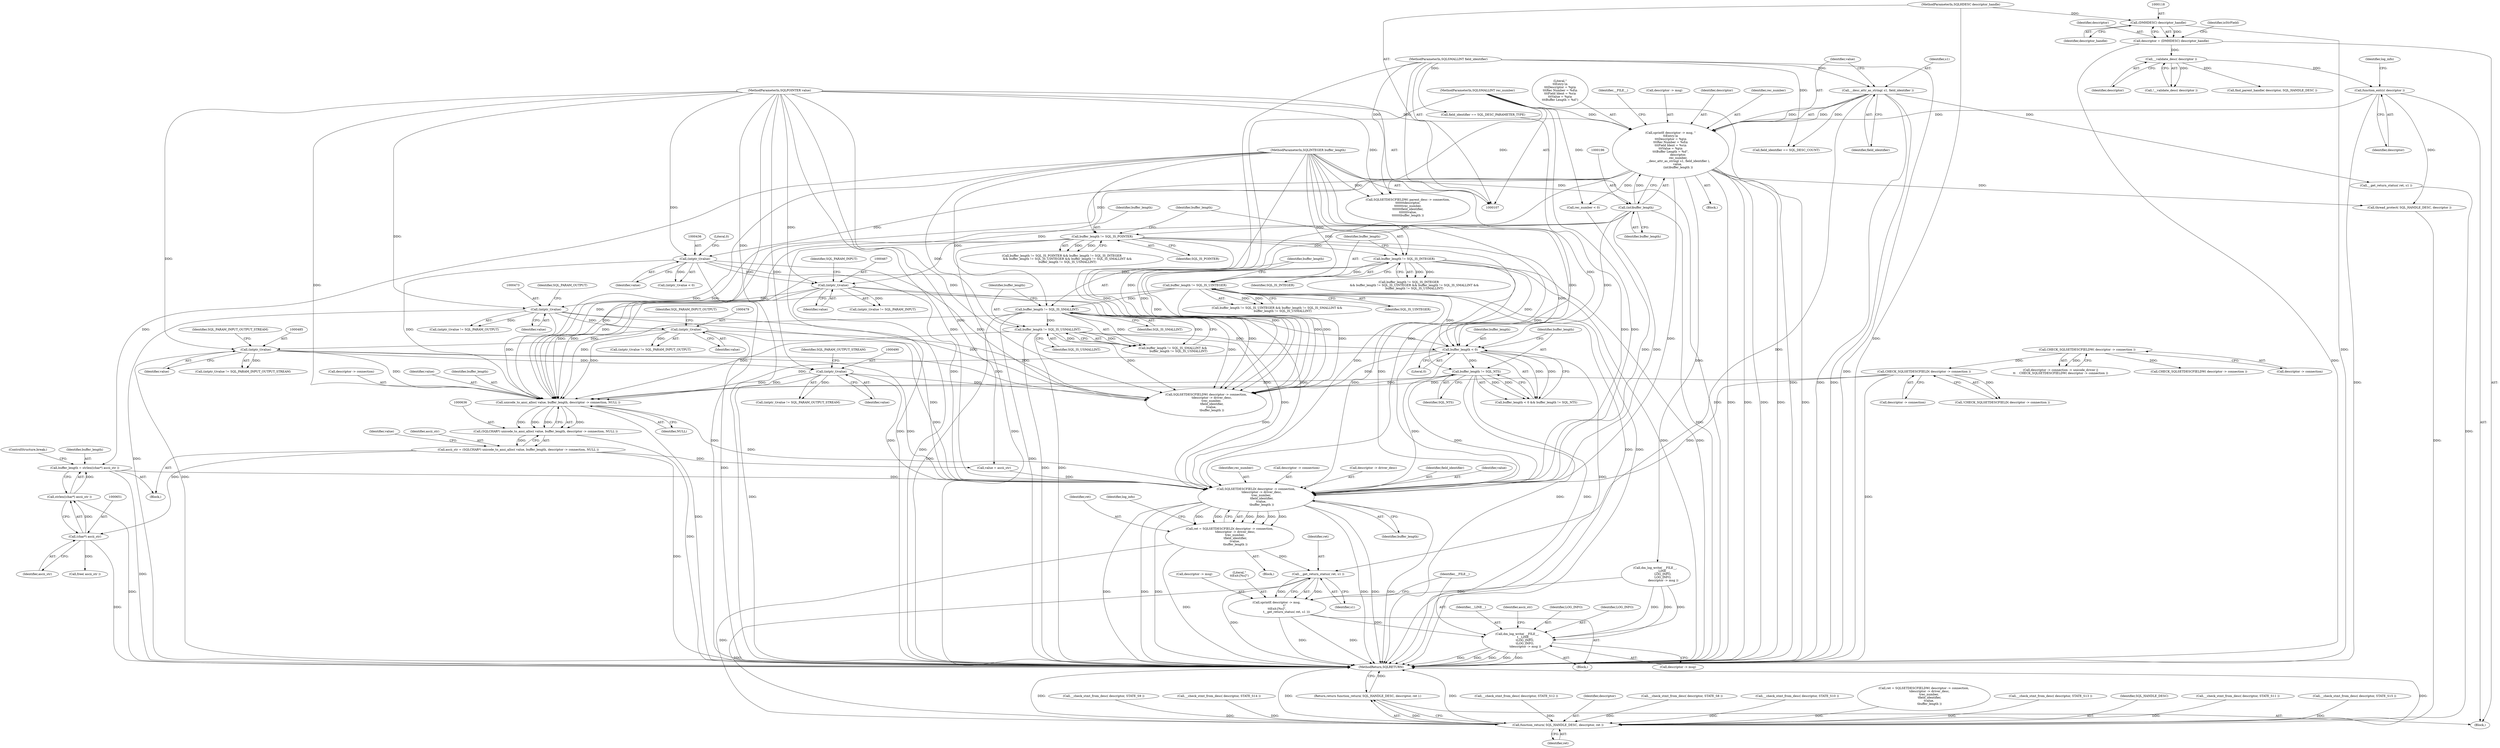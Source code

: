 digraph "0_unixODBC_45ef78e037f578b15fc58938a3a3251655e71d6f#diff-d52750c7ba4e594410438569d8e2963aL24_0@API" {
"1000647" [label="(Call,buffer_length = strlen((char*) ascii_str ))"];
"1000649" [label="(Call,strlen((char*) ascii_str ))"];
"1000650" [label="(Call,(char*) ascii_str)"];
"1000633" [label="(Call,ascii_str = (SQLCHAR*) unicode_to_ansi_alloc( value, buffer_length, descriptor -> connection, NULL ))"];
"1000635" [label="(Call,(SQLCHAR*) unicode_to_ansi_alloc( value, buffer_length, descriptor -> connection, NULL ))"];
"1000637" [label="(Call,unicode_to_ansi_alloc( value, buffer_length, descriptor -> connection, NULL ))"];
"1000484" [label="(Call,(intptr_t)value)"];
"1000478" [label="(Call,(intptr_t)value)"];
"1000472" [label="(Call,(intptr_t)value)"];
"1000466" [label="(Call,(intptr_t)value)"];
"1000184" [label="(Call,sprintf( descriptor -> msg, \"\n\t\tEntry:\\n\n\t\t\tDescriptor = %p\\n\n\t\t\tRec Number = %d\\n\n\t\t\tField Ident = %s\\n\n\t\t\tValue = %p\\n\n\t\t\tBuffer Length = %d\",\n                descriptor,\n                rec_number,\n                __desc_attr_as_string( s1, field_identifier ),\n                value, \n                (int)buffer_length ))"];
"1000177" [label="(Call,function_entry( descriptor ))"];
"1000128" [label="(Call,__validate_desc( descriptor ))"];
"1000115" [label="(Call,descriptor = (DMHDESC) descriptor_handle)"];
"1000117" [label="(Call,(DMHDESC) descriptor_handle)"];
"1000108" [label="(MethodParameterIn,SQLHDESC descriptor_handle)"];
"1000109" [label="(MethodParameterIn,SQLSMALLINT rec_number)"];
"1000191" [label="(Call,__desc_attr_as_string( s1, field_identifier ))"];
"1000110" [label="(MethodParameterIn,SQLSMALLINT field_identifier)"];
"1000111" [label="(MethodParameterIn,SQLPOINTER value)"];
"1000195" [label="(Call,(int)buffer_length)"];
"1000112" [label="(MethodParameterIn,SQLINTEGER buffer_length)"];
"1000435" [label="(Call,(intptr_t)value)"];
"1000489" [label="(Call,(intptr_t)value)"];
"1000396" [label="(Call,buffer_length != SQL_IS_USMALLINT)"];
"1000393" [label="(Call,buffer_length != SQL_IS_SMALLINT)"];
"1000389" [label="(Call,buffer_length != SQL_IS_UINTEGER)"];
"1000385" [label="(Call,buffer_length != SQL_IS_INTEGER)"];
"1000381" [label="(Call,buffer_length != SQL_IS_POINTER)"];
"1000403" [label="(Call,buffer_length < 0)"];
"1000406" [label="(Call,buffer_length != SQL_NTS)"];
"1000599" [label="(Call,CHECK_SQLSETDESCFIELD( descriptor -> connection ))"];
"1000520" [label="(Call,CHECK_SQLSETDESCFIELDW( descriptor -> connection ))"];
"1000658" [label="(Call,SQLSETDESCFIELD( descriptor -> connection,\n            \tdescriptor -> driver_desc,\n            \trec_number, \n            \tfield_identifier,\n            \tvalue, \n            \tbuffer_length ))"];
"1000656" [label="(Call,ret = SQLSETDESCFIELD( descriptor -> connection,\n            \tdescriptor -> driver_desc,\n            \trec_number, \n            \tfield_identifier,\n            \tvalue, \n            \tbuffer_length ))"];
"1000679" [label="(Call,__get_return_status( ret, s1 ))"];
"1000674" [label="(Call,sprintf( descriptor -> msg, \n                \t\"\n\t\tExit:[%s]\",\n                    \t__get_return_status( ret, s1 )))"];
"1000682" [label="(Call,dm_log_write( __FILE__, \n                \t__LINE__, \n                \tLOG_INFO, \n                \tLOG_INFO, \n                \tdescriptor -> msg ))"];
"1000696" [label="(Call,function_return( SQL_HANDLE_DESC, descriptor, ret ))"];
"1000695" [label="(Return,return function_return( SQL_HANDLE_DESC, descriptor, ret );)"];
"1000483" [label="(Call,(intptr_t)value != SQL_PARAM_INPUT_OUTPUT_STREAM)"];
"1000393" [label="(Call,buffer_length != SQL_IS_SMALLINT)"];
"1000693" [label="(Call,free( ascii_str ))"];
"1000685" [label="(Identifier,LOG_INFO)"];
"1000397" [label="(Identifier,buffer_length)"];
"1000484" [label="(Call,(intptr_t)value)"];
"1000181" [label="(Identifier,log_info)"];
"1000478" [label="(Call,(intptr_t)value)"];
"1000468" [label="(Identifier,value)"];
"1000521" [label="(Call,descriptor -> connection)"];
"1000403" [label="(Call,buffer_length < 0)"];
"1000686" [label="(Identifier,LOG_INFO)"];
"1000192" [label="(Identifier,s1)"];
"1000408" [label="(Identifier,SQL_NTS)"];
"1000189" [label="(Identifier,descriptor)"];
"1000492" [label="(Identifier,SQL_PARAM_OUTPUT_STREAM)"];
"1000249" [label="(Call,__check_stmt_from_desc( descriptor, STATE_S9 ))"];
"1000437" [label="(Identifier,value)"];
"1000481" [label="(Identifier,SQL_PARAM_INPUT_OUTPUT)"];
"1000695" [label="(Return,return function_return( SQL_HANDLE_DESC, descriptor, ret );)"];
"1000474" [label="(Identifier,value)"];
"1000269" [label="(Call,__check_stmt_from_desc( descriptor, STATE_S14 ))"];
"1000580" [label="(Call,__get_return_status( ret, s1 ))"];
"1000696" [label="(Call,function_return( SQL_HANDLE_DESC, descriptor, ret ))"];
"1000477" [label="(Call,(intptr_t)value != SQL_PARAM_INPUT_OUTPUT)"];
"1000124" [label="(Identifier,isStrField)"];
"1000658" [label="(Call,SQLSETDESCFIELD( descriptor -> connection,\n            \tdescriptor -> driver_desc,\n            \trec_number, \n            \tfield_identifier,\n            \tvalue, \n            \tbuffer_length ))"];
"1000380" [label="(Call,buffer_length != SQL_IS_POINTER && buffer_length != SQL_IS_INTEGER\n            && buffer_length != SQL_IS_UINTEGER && buffer_length != SQL_IS_SMALLINT &&\n            buffer_length != SQL_IS_USMALLINT)"];
"1000195" [label="(Call,(int)buffer_length)"];
"1000206" [label="(Call,thread_protect( SQL_HANDLE_DESC, descriptor ))"];
"1000652" [label="(Identifier,ascii_str)"];
"1000141" [label="(Call,find_parent_handle( descriptor, SQL_HANDLE_DESC ))"];
"1000198" [label="(Call,dm_log_write( __FILE__, \n                __LINE__, \n                LOG_INFO, \n                LOG_INFO, \n                descriptor -> msg ))"];
"1000261" [label="(Call,__check_stmt_from_desc( descriptor, STATE_S12 ))"];
"1000598" [label="(Call,!CHECK_SQLSETDESCFIELD( descriptor -> connection ))"];
"1000699" [label="(Identifier,ret)"];
"1000682" [label="(Call,dm_log_write( __FILE__, \n                \t__LINE__, \n                \tLOG_INFO, \n                \tLOG_INFO, \n                \tdescriptor -> msg ))"];
"1000129" [label="(Identifier,descriptor)"];
"1000678" [label="(Literal,\"\n\t\tExit:[%s]\")"];
"1000665" [label="(Identifier,rec_number)"];
"1000116" [label="(Identifier,descriptor)"];
"1000599" [label="(Call,CHECK_SQLSETDESCFIELD( descriptor -> connection ))"];
"1000384" [label="(Call,buffer_length != SQL_IS_INTEGER\n            && buffer_length != SQL_IS_UINTEGER && buffer_length != SQL_IS_SMALLINT &&\n            buffer_length != SQL_IS_USMALLINT)"];
"1000392" [label="(Call,buffer_length != SQL_IS_SMALLINT &&\n            buffer_length != SQL_IS_USMALLINT)"];
"1000435" [label="(Call,(intptr_t)value)"];
"1000472" [label="(Call,(intptr_t)value)"];
"1000684" [label="(Identifier,__LINE__)"];
"1000405" [label="(Literal,0)"];
"1000491" [label="(Identifier,value)"];
"1000640" [label="(Call,descriptor -> connection)"];
"1000659" [label="(Call,descriptor -> connection)"];
"1000489" [label="(Call,(intptr_t)value)"];
"1000635" [label="(Call,(SQLCHAR*) unicode_to_ansi_alloc( value, buffer_length, descriptor -> connection, NULL ))"];
"1000480" [label="(Identifier,value)"];
"1000662" [label="(Call,descriptor -> driver_desc)"];
"1000634" [label="(Identifier,ascii_str)"];
"1000431" [label="(Call,field_identifier == SQL_DESC_COUNT)"];
"1000406" [label="(Call,buffer_length != SQL_NTS)"];
"1000633" [label="(Call,ascii_str = (SQLCHAR*) unicode_to_ansi_alloc( value, buffer_length, descriptor -> connection, NULL ))"];
"1000465" [label="(Call,(intptr_t)value != SQL_PARAM_INPUT)"];
"1000386" [label="(Identifier,buffer_length)"];
"1000698" [label="(Identifier,descriptor)"];
"1000185" [label="(Call,descriptor -> msg)"];
"1000687" [label="(Call,descriptor -> msg)"];
"1000559" [label="(Call,SQLSETDESCFIELDW( descriptor -> connection,\n            \tdescriptor -> driver_desc,\n            \trec_number, \n            \tfield_identifier,\n            \tvalue, \n            \tbuffer_length ))"];
"1000657" [label="(Identifier,ret)"];
"1000245" [label="(Call,__check_stmt_from_desc( descriptor, STATE_S8 ))"];
"1000666" [label="(Identifier,field_identifier)"];
"1000166" [label="(Call,SQLSETDESCFIELDW( parent_desc -> connection,\n\t\t\t\t\t\t\tdescriptor,\n\t\t\t\t\t\t\trec_number,\n\t\t\t\t\t\t\tfield_identifier,\n\t\t\t\t\t\t\tvalue,\n\t\t\t\t\t\t\tbuffer_length ))"];
"1000253" [label="(Call,__check_stmt_from_desc( descriptor, STATE_S10 ))"];
"1000191" [label="(Call,__desc_attr_as_string( s1, field_identifier ))"];
"1000488" [label="(Call,(intptr_t)value != SQL_PARAM_OUTPUT_STREAM)"];
"1000111" [label="(MethodParameterIn,SQLPOINTER value)"];
"1000683" [label="(Identifier,__FILE__)"];
"1000108" [label="(MethodParameterIn,SQLHDESC descriptor_handle)"];
"1000680" [label="(Identifier,ret)"];
"1000388" [label="(Call,buffer_length != SQL_IS_UINTEGER && buffer_length != SQL_IS_SMALLINT &&\n            buffer_length != SQL_IS_USMALLINT)"];
"1000194" [label="(Identifier,value)"];
"1000383" [label="(Identifier,SQL_IS_POINTER)"];
"1000656" [label="(Call,ret = SQLSETDESCFIELD( descriptor -> connection,\n            \tdescriptor -> driver_desc,\n            \trec_number, \n            \tfield_identifier,\n            \tvalue, \n            \tbuffer_length ))"];
"1000469" [label="(Identifier,SQL_PARAM_INPUT)"];
"1000681" [label="(Identifier,s1)"];
"1000557" [label="(Call,ret = SQLSETDESCFIELDW( descriptor -> connection,\n            \tdescriptor -> driver_desc,\n            \trec_number, \n            \tfield_identifier,\n            \tvalue, \n            \tbuffer_length ))"];
"1000387" [label="(Identifier,SQL_IS_INTEGER)"];
"1000177" [label="(Call,function_entry( descriptor ))"];
"1000110" [label="(MethodParameterIn,SQLSMALLINT field_identifier)"];
"1000117" [label="(Call,(DMHDESC) descriptor_handle)"];
"1000466" [label="(Call,(intptr_t)value)"];
"1000109" [label="(MethodParameterIn,SQLSMALLINT rec_number)"];
"1000638" [label="(Identifier,value)"];
"1000667" [label="(Identifier,value)"];
"1000190" [label="(Identifier,rec_number)"];
"1000113" [label="(Block,)"];
"1000649" [label="(Call,strlen((char*) ascii_str ))"];
"1000390" [label="(Identifier,buffer_length)"];
"1000265" [label="(Call,__check_stmt_from_desc( descriptor, STATE_S13 ))"];
"1000475" [label="(Identifier,SQL_PARAM_OUTPUT)"];
"1000112" [label="(MethodParameterIn,SQLINTEGER buffer_length)"];
"1000700" [label="(MethodReturn,SQLRETURN)"];
"1000647" [label="(Call,buffer_length = strlen((char*) ascii_str ))"];
"1000382" [label="(Identifier,buffer_length)"];
"1000389" [label="(Call,buffer_length != SQL_IS_UINTEGER)"];
"1000671" [label="(Identifier,log_info)"];
"1000631" [label="(Block,)"];
"1000648" [label="(Identifier,buffer_length)"];
"1000127" [label="(Call,!__validate_desc( descriptor ))"];
"1000183" [label="(Block,)"];
"1000188" [label="(Literal,\"\n\t\tEntry:\\n\n\t\t\tDescriptor = %p\\n\n\t\t\tRec Number = %d\\n\n\t\t\tField Ident = %s\\n\n\t\t\tValue = %p\\n\n\t\t\tBuffer Length = %d\")"];
"1000637" [label="(Call,unicode_to_ansi_alloc( value, buffer_length, descriptor -> connection, NULL ))"];
"1000668" [label="(Identifier,buffer_length)"];
"1000514" [label="(Call,descriptor -> connection -> unicode_driver ||\n\t\t    CHECK_SQLSETDESCFIELDW( descriptor -> connection ))"];
"1000639" [label="(Identifier,buffer_length)"];
"1000520" [label="(Call,CHECK_SQLSETDESCFIELDW( descriptor -> connection ))"];
"1000461" [label="(Call,field_identifier == SQL_DESC_PARAMETER_TYPE)"];
"1000199" [label="(Identifier,__FILE__)"];
"1000407" [label="(Identifier,buffer_length)"];
"1000395" [label="(Identifier,SQL_IS_SMALLINT)"];
"1000675" [label="(Call,descriptor -> msg)"];
"1000178" [label="(Identifier,descriptor)"];
"1000592" [label="(Block,)"];
"1000697" [label="(Identifier,SQL_HANDLE_DESC)"];
"1000381" [label="(Call,buffer_length != SQL_IS_POINTER)"];
"1000184" [label="(Call,sprintf( descriptor -> msg, \"\n\t\tEntry:\\n\n\t\t\tDescriptor = %p\\n\n\t\t\tRec Number = %d\\n\n\t\t\tField Ident = %s\\n\n\t\t\tValue = %p\\n\n\t\t\tBuffer Length = %d\",\n                descriptor,\n                rec_number,\n                __desc_attr_as_string( s1, field_identifier ),\n                value, \n                (int)buffer_length ))"];
"1000487" [label="(Identifier,SQL_PARAM_INPUT_OUTPUT_STREAM)"];
"1000527" [label="(Call,CHECK_SQLSETDESCFIELDW( descriptor -> connection ))"];
"1000128" [label="(Call,__validate_desc( descriptor ))"];
"1000679" [label="(Call,__get_return_status( ret, s1 ))"];
"1000673" [label="(Block,)"];
"1000644" [label="(Call,value = ascii_str)"];
"1000404" [label="(Identifier,buffer_length)"];
"1000674" [label="(Call,sprintf( descriptor -> msg, \n                \t\"\n\t\tExit:[%s]\",\n                    \t__get_return_status( ret, s1 )))"];
"1000394" [label="(Identifier,buffer_length)"];
"1000691" [label="(Identifier,ascii_str)"];
"1000302" [label="(Call,rec_number < 0)"];
"1000119" [label="(Identifier,descriptor_handle)"];
"1000650" [label="(Call,(char*) ascii_str)"];
"1000486" [label="(Identifier,value)"];
"1000471" [label="(Call,(intptr_t)value != SQL_PARAM_OUTPUT)"];
"1000434" [label="(Call,(intptr_t)value < 0)"];
"1000257" [label="(Call,__check_stmt_from_desc( descriptor, STATE_S11 ))"];
"1000197" [label="(Identifier,buffer_length)"];
"1000402" [label="(Call,buffer_length < 0 && buffer_length != SQL_NTS)"];
"1000272" [label="(Call,__check_stmt_from_desc( descriptor, STATE_S15 ))"];
"1000643" [label="(Identifier,NULL)"];
"1000398" [label="(Identifier,SQL_IS_USMALLINT)"];
"1000438" [label="(Literal,0)"];
"1000600" [label="(Call,descriptor -> connection)"];
"1000645" [label="(Identifier,value)"];
"1000391" [label="(Identifier,SQL_IS_UINTEGER)"];
"1000385" [label="(Call,buffer_length != SQL_IS_INTEGER)"];
"1000653" [label="(ControlStructure,break;)"];
"1000193" [label="(Identifier,field_identifier)"];
"1000115" [label="(Call,descriptor = (DMHDESC) descriptor_handle)"];
"1000396" [label="(Call,buffer_length != SQL_IS_USMALLINT)"];
"1000647" -> "1000631"  [label="AST: "];
"1000647" -> "1000649"  [label="CFG: "];
"1000648" -> "1000647"  [label="AST: "];
"1000649" -> "1000647"  [label="AST: "];
"1000653" -> "1000647"  [label="CFG: "];
"1000647" -> "1000700"  [label="DDG: "];
"1000649" -> "1000647"  [label="DDG: "];
"1000112" -> "1000647"  [label="DDG: "];
"1000647" -> "1000658"  [label="DDG: "];
"1000649" -> "1000650"  [label="CFG: "];
"1000650" -> "1000649"  [label="AST: "];
"1000649" -> "1000700"  [label="DDG: "];
"1000650" -> "1000649"  [label="DDG: "];
"1000650" -> "1000652"  [label="CFG: "];
"1000651" -> "1000650"  [label="AST: "];
"1000652" -> "1000650"  [label="AST: "];
"1000650" -> "1000700"  [label="DDG: "];
"1000633" -> "1000650"  [label="DDG: "];
"1000650" -> "1000693"  [label="DDG: "];
"1000633" -> "1000631"  [label="AST: "];
"1000633" -> "1000635"  [label="CFG: "];
"1000634" -> "1000633"  [label="AST: "];
"1000635" -> "1000633"  [label="AST: "];
"1000645" -> "1000633"  [label="CFG: "];
"1000633" -> "1000700"  [label="DDG: "];
"1000635" -> "1000633"  [label="DDG: "];
"1000633" -> "1000644"  [label="DDG: "];
"1000635" -> "1000637"  [label="CFG: "];
"1000636" -> "1000635"  [label="AST: "];
"1000637" -> "1000635"  [label="AST: "];
"1000635" -> "1000700"  [label="DDG: "];
"1000637" -> "1000635"  [label="DDG: "];
"1000637" -> "1000635"  [label="DDG: "];
"1000637" -> "1000635"  [label="DDG: "];
"1000637" -> "1000635"  [label="DDG: "];
"1000637" -> "1000643"  [label="CFG: "];
"1000638" -> "1000637"  [label="AST: "];
"1000639" -> "1000637"  [label="AST: "];
"1000640" -> "1000637"  [label="AST: "];
"1000643" -> "1000637"  [label="AST: "];
"1000637" -> "1000700"  [label="DDG: "];
"1000484" -> "1000637"  [label="DDG: "];
"1000184" -> "1000637"  [label="DDG: "];
"1000435" -> "1000637"  [label="DDG: "];
"1000466" -> "1000637"  [label="DDG: "];
"1000472" -> "1000637"  [label="DDG: "];
"1000489" -> "1000637"  [label="DDG: "];
"1000478" -> "1000637"  [label="DDG: "];
"1000111" -> "1000637"  [label="DDG: "];
"1000396" -> "1000637"  [label="DDG: "];
"1000393" -> "1000637"  [label="DDG: "];
"1000403" -> "1000637"  [label="DDG: "];
"1000406" -> "1000637"  [label="DDG: "];
"1000195" -> "1000637"  [label="DDG: "];
"1000385" -> "1000637"  [label="DDG: "];
"1000389" -> "1000637"  [label="DDG: "];
"1000381" -> "1000637"  [label="DDG: "];
"1000112" -> "1000637"  [label="DDG: "];
"1000599" -> "1000637"  [label="DDG: "];
"1000637" -> "1000658"  [label="DDG: "];
"1000484" -> "1000483"  [label="AST: "];
"1000484" -> "1000486"  [label="CFG: "];
"1000485" -> "1000484"  [label="AST: "];
"1000486" -> "1000484"  [label="AST: "];
"1000487" -> "1000484"  [label="CFG: "];
"1000484" -> "1000700"  [label="DDG: "];
"1000484" -> "1000483"  [label="DDG: "];
"1000478" -> "1000484"  [label="DDG: "];
"1000111" -> "1000484"  [label="DDG: "];
"1000484" -> "1000489"  [label="DDG: "];
"1000484" -> "1000559"  [label="DDG: "];
"1000484" -> "1000658"  [label="DDG: "];
"1000478" -> "1000477"  [label="AST: "];
"1000478" -> "1000480"  [label="CFG: "];
"1000479" -> "1000478"  [label="AST: "];
"1000480" -> "1000478"  [label="AST: "];
"1000481" -> "1000478"  [label="CFG: "];
"1000478" -> "1000700"  [label="DDG: "];
"1000478" -> "1000477"  [label="DDG: "];
"1000472" -> "1000478"  [label="DDG: "];
"1000111" -> "1000478"  [label="DDG: "];
"1000478" -> "1000559"  [label="DDG: "];
"1000478" -> "1000658"  [label="DDG: "];
"1000472" -> "1000471"  [label="AST: "];
"1000472" -> "1000474"  [label="CFG: "];
"1000473" -> "1000472"  [label="AST: "];
"1000474" -> "1000472"  [label="AST: "];
"1000475" -> "1000472"  [label="CFG: "];
"1000472" -> "1000700"  [label="DDG: "];
"1000472" -> "1000471"  [label="DDG: "];
"1000466" -> "1000472"  [label="DDG: "];
"1000111" -> "1000472"  [label="DDG: "];
"1000472" -> "1000559"  [label="DDG: "];
"1000472" -> "1000658"  [label="DDG: "];
"1000466" -> "1000465"  [label="AST: "];
"1000466" -> "1000468"  [label="CFG: "];
"1000467" -> "1000466"  [label="AST: "];
"1000468" -> "1000466"  [label="AST: "];
"1000469" -> "1000466"  [label="CFG: "];
"1000466" -> "1000700"  [label="DDG: "];
"1000466" -> "1000465"  [label="DDG: "];
"1000184" -> "1000466"  [label="DDG: "];
"1000435" -> "1000466"  [label="DDG: "];
"1000111" -> "1000466"  [label="DDG: "];
"1000466" -> "1000559"  [label="DDG: "];
"1000466" -> "1000658"  [label="DDG: "];
"1000184" -> "1000183"  [label="AST: "];
"1000184" -> "1000195"  [label="CFG: "];
"1000185" -> "1000184"  [label="AST: "];
"1000188" -> "1000184"  [label="AST: "];
"1000189" -> "1000184"  [label="AST: "];
"1000190" -> "1000184"  [label="AST: "];
"1000191" -> "1000184"  [label="AST: "];
"1000194" -> "1000184"  [label="AST: "];
"1000195" -> "1000184"  [label="AST: "];
"1000199" -> "1000184"  [label="CFG: "];
"1000184" -> "1000700"  [label="DDG: "];
"1000184" -> "1000700"  [label="DDG: "];
"1000184" -> "1000700"  [label="DDG: "];
"1000184" -> "1000700"  [label="DDG: "];
"1000184" -> "1000700"  [label="DDG: "];
"1000177" -> "1000184"  [label="DDG: "];
"1000109" -> "1000184"  [label="DDG: "];
"1000191" -> "1000184"  [label="DDG: "];
"1000191" -> "1000184"  [label="DDG: "];
"1000111" -> "1000184"  [label="DDG: "];
"1000195" -> "1000184"  [label="DDG: "];
"1000184" -> "1000198"  [label="DDG: "];
"1000184" -> "1000206"  [label="DDG: "];
"1000184" -> "1000302"  [label="DDG: "];
"1000184" -> "1000435"  [label="DDG: "];
"1000184" -> "1000559"  [label="DDG: "];
"1000184" -> "1000658"  [label="DDG: "];
"1000177" -> "1000113"  [label="AST: "];
"1000177" -> "1000178"  [label="CFG: "];
"1000178" -> "1000177"  [label="AST: "];
"1000181" -> "1000177"  [label="CFG: "];
"1000177" -> "1000700"  [label="DDG: "];
"1000128" -> "1000177"  [label="DDG: "];
"1000177" -> "1000206"  [label="DDG: "];
"1000128" -> "1000127"  [label="AST: "];
"1000128" -> "1000129"  [label="CFG: "];
"1000129" -> "1000128"  [label="AST: "];
"1000127" -> "1000128"  [label="CFG: "];
"1000128" -> "1000127"  [label="DDG: "];
"1000115" -> "1000128"  [label="DDG: "];
"1000128" -> "1000141"  [label="DDG: "];
"1000115" -> "1000113"  [label="AST: "];
"1000115" -> "1000117"  [label="CFG: "];
"1000116" -> "1000115"  [label="AST: "];
"1000117" -> "1000115"  [label="AST: "];
"1000124" -> "1000115"  [label="CFG: "];
"1000115" -> "1000700"  [label="DDG: "];
"1000117" -> "1000115"  [label="DDG: "];
"1000117" -> "1000119"  [label="CFG: "];
"1000118" -> "1000117"  [label="AST: "];
"1000119" -> "1000117"  [label="AST: "];
"1000117" -> "1000700"  [label="DDG: "];
"1000108" -> "1000117"  [label="DDG: "];
"1000108" -> "1000107"  [label="AST: "];
"1000108" -> "1000700"  [label="DDG: "];
"1000109" -> "1000107"  [label="AST: "];
"1000109" -> "1000700"  [label="DDG: "];
"1000109" -> "1000166"  [label="DDG: "];
"1000109" -> "1000302"  [label="DDG: "];
"1000109" -> "1000559"  [label="DDG: "];
"1000109" -> "1000658"  [label="DDG: "];
"1000191" -> "1000193"  [label="CFG: "];
"1000192" -> "1000191"  [label="AST: "];
"1000193" -> "1000191"  [label="AST: "];
"1000194" -> "1000191"  [label="CFG: "];
"1000191" -> "1000700"  [label="DDG: "];
"1000191" -> "1000700"  [label="DDG: "];
"1000110" -> "1000191"  [label="DDG: "];
"1000191" -> "1000431"  [label="DDG: "];
"1000191" -> "1000580"  [label="DDG: "];
"1000191" -> "1000679"  [label="DDG: "];
"1000110" -> "1000107"  [label="AST: "];
"1000110" -> "1000700"  [label="DDG: "];
"1000110" -> "1000166"  [label="DDG: "];
"1000110" -> "1000431"  [label="DDG: "];
"1000110" -> "1000461"  [label="DDG: "];
"1000110" -> "1000559"  [label="DDG: "];
"1000110" -> "1000658"  [label="DDG: "];
"1000111" -> "1000107"  [label="AST: "];
"1000111" -> "1000700"  [label="DDG: "];
"1000111" -> "1000166"  [label="DDG: "];
"1000111" -> "1000435"  [label="DDG: "];
"1000111" -> "1000489"  [label="DDG: "];
"1000111" -> "1000559"  [label="DDG: "];
"1000111" -> "1000644"  [label="DDG: "];
"1000111" -> "1000658"  [label="DDG: "];
"1000195" -> "1000197"  [label="CFG: "];
"1000196" -> "1000195"  [label="AST: "];
"1000197" -> "1000195"  [label="AST: "];
"1000195" -> "1000700"  [label="DDG: "];
"1000112" -> "1000195"  [label="DDG: "];
"1000195" -> "1000381"  [label="DDG: "];
"1000195" -> "1000403"  [label="DDG: "];
"1000195" -> "1000559"  [label="DDG: "];
"1000195" -> "1000658"  [label="DDG: "];
"1000112" -> "1000107"  [label="AST: "];
"1000112" -> "1000700"  [label="DDG: "];
"1000112" -> "1000166"  [label="DDG: "];
"1000112" -> "1000381"  [label="DDG: "];
"1000112" -> "1000385"  [label="DDG: "];
"1000112" -> "1000389"  [label="DDG: "];
"1000112" -> "1000393"  [label="DDG: "];
"1000112" -> "1000396"  [label="DDG: "];
"1000112" -> "1000403"  [label="DDG: "];
"1000112" -> "1000406"  [label="DDG: "];
"1000112" -> "1000559"  [label="DDG: "];
"1000112" -> "1000658"  [label="DDG: "];
"1000435" -> "1000434"  [label="AST: "];
"1000435" -> "1000437"  [label="CFG: "];
"1000436" -> "1000435"  [label="AST: "];
"1000437" -> "1000435"  [label="AST: "];
"1000438" -> "1000435"  [label="CFG: "];
"1000435" -> "1000700"  [label="DDG: "];
"1000435" -> "1000434"  [label="DDG: "];
"1000435" -> "1000559"  [label="DDG: "];
"1000435" -> "1000658"  [label="DDG: "];
"1000489" -> "1000488"  [label="AST: "];
"1000489" -> "1000491"  [label="CFG: "];
"1000490" -> "1000489"  [label="AST: "];
"1000491" -> "1000489"  [label="AST: "];
"1000492" -> "1000489"  [label="CFG: "];
"1000489" -> "1000700"  [label="DDG: "];
"1000489" -> "1000488"  [label="DDG: "];
"1000489" -> "1000559"  [label="DDG: "];
"1000489" -> "1000658"  [label="DDG: "];
"1000396" -> "1000392"  [label="AST: "];
"1000396" -> "1000398"  [label="CFG: "];
"1000397" -> "1000396"  [label="AST: "];
"1000398" -> "1000396"  [label="AST: "];
"1000392" -> "1000396"  [label="CFG: "];
"1000396" -> "1000700"  [label="DDG: "];
"1000396" -> "1000700"  [label="DDG: "];
"1000396" -> "1000392"  [label="DDG: "];
"1000396" -> "1000392"  [label="DDG: "];
"1000393" -> "1000396"  [label="DDG: "];
"1000396" -> "1000403"  [label="DDG: "];
"1000396" -> "1000559"  [label="DDG: "];
"1000396" -> "1000658"  [label="DDG: "];
"1000393" -> "1000392"  [label="AST: "];
"1000393" -> "1000395"  [label="CFG: "];
"1000394" -> "1000393"  [label="AST: "];
"1000395" -> "1000393"  [label="AST: "];
"1000397" -> "1000393"  [label="CFG: "];
"1000392" -> "1000393"  [label="CFG: "];
"1000393" -> "1000700"  [label="DDG: "];
"1000393" -> "1000700"  [label="DDG: "];
"1000393" -> "1000392"  [label="DDG: "];
"1000393" -> "1000392"  [label="DDG: "];
"1000389" -> "1000393"  [label="DDG: "];
"1000393" -> "1000403"  [label="DDG: "];
"1000393" -> "1000559"  [label="DDG: "];
"1000393" -> "1000658"  [label="DDG: "];
"1000389" -> "1000388"  [label="AST: "];
"1000389" -> "1000391"  [label="CFG: "];
"1000390" -> "1000389"  [label="AST: "];
"1000391" -> "1000389"  [label="AST: "];
"1000394" -> "1000389"  [label="CFG: "];
"1000388" -> "1000389"  [label="CFG: "];
"1000389" -> "1000700"  [label="DDG: "];
"1000389" -> "1000700"  [label="DDG: "];
"1000389" -> "1000388"  [label="DDG: "];
"1000389" -> "1000388"  [label="DDG: "];
"1000385" -> "1000389"  [label="DDG: "];
"1000389" -> "1000403"  [label="DDG: "];
"1000389" -> "1000559"  [label="DDG: "];
"1000389" -> "1000658"  [label="DDG: "];
"1000385" -> "1000384"  [label="AST: "];
"1000385" -> "1000387"  [label="CFG: "];
"1000386" -> "1000385"  [label="AST: "];
"1000387" -> "1000385"  [label="AST: "];
"1000390" -> "1000385"  [label="CFG: "];
"1000384" -> "1000385"  [label="CFG: "];
"1000385" -> "1000700"  [label="DDG: "];
"1000385" -> "1000700"  [label="DDG: "];
"1000385" -> "1000384"  [label="DDG: "];
"1000385" -> "1000384"  [label="DDG: "];
"1000381" -> "1000385"  [label="DDG: "];
"1000385" -> "1000403"  [label="DDG: "];
"1000385" -> "1000559"  [label="DDG: "];
"1000385" -> "1000658"  [label="DDG: "];
"1000381" -> "1000380"  [label="AST: "];
"1000381" -> "1000383"  [label="CFG: "];
"1000382" -> "1000381"  [label="AST: "];
"1000383" -> "1000381"  [label="AST: "];
"1000386" -> "1000381"  [label="CFG: "];
"1000380" -> "1000381"  [label="CFG: "];
"1000381" -> "1000700"  [label="DDG: "];
"1000381" -> "1000700"  [label="DDG: "];
"1000381" -> "1000380"  [label="DDG: "];
"1000381" -> "1000380"  [label="DDG: "];
"1000381" -> "1000403"  [label="DDG: "];
"1000381" -> "1000559"  [label="DDG: "];
"1000381" -> "1000658"  [label="DDG: "];
"1000403" -> "1000402"  [label="AST: "];
"1000403" -> "1000405"  [label="CFG: "];
"1000404" -> "1000403"  [label="AST: "];
"1000405" -> "1000403"  [label="AST: "];
"1000407" -> "1000403"  [label="CFG: "];
"1000402" -> "1000403"  [label="CFG: "];
"1000403" -> "1000700"  [label="DDG: "];
"1000403" -> "1000402"  [label="DDG: "];
"1000403" -> "1000402"  [label="DDG: "];
"1000403" -> "1000406"  [label="DDG: "];
"1000403" -> "1000559"  [label="DDG: "];
"1000403" -> "1000658"  [label="DDG: "];
"1000406" -> "1000402"  [label="AST: "];
"1000406" -> "1000408"  [label="CFG: "];
"1000407" -> "1000406"  [label="AST: "];
"1000408" -> "1000406"  [label="AST: "];
"1000402" -> "1000406"  [label="CFG: "];
"1000406" -> "1000700"  [label="DDG: "];
"1000406" -> "1000700"  [label="DDG: "];
"1000406" -> "1000402"  [label="DDG: "];
"1000406" -> "1000402"  [label="DDG: "];
"1000406" -> "1000559"  [label="DDG: "];
"1000406" -> "1000658"  [label="DDG: "];
"1000599" -> "1000598"  [label="AST: "];
"1000599" -> "1000600"  [label="CFG: "];
"1000600" -> "1000599"  [label="AST: "];
"1000598" -> "1000599"  [label="CFG: "];
"1000599" -> "1000700"  [label="DDG: "];
"1000599" -> "1000598"  [label="DDG: "];
"1000520" -> "1000599"  [label="DDG: "];
"1000599" -> "1000658"  [label="DDG: "];
"1000520" -> "1000514"  [label="AST: "];
"1000520" -> "1000521"  [label="CFG: "];
"1000521" -> "1000520"  [label="AST: "];
"1000514" -> "1000520"  [label="CFG: "];
"1000520" -> "1000514"  [label="DDG: "];
"1000520" -> "1000527"  [label="DDG: "];
"1000658" -> "1000656"  [label="AST: "];
"1000658" -> "1000668"  [label="CFG: "];
"1000659" -> "1000658"  [label="AST: "];
"1000662" -> "1000658"  [label="AST: "];
"1000665" -> "1000658"  [label="AST: "];
"1000666" -> "1000658"  [label="AST: "];
"1000667" -> "1000658"  [label="AST: "];
"1000668" -> "1000658"  [label="AST: "];
"1000656" -> "1000658"  [label="CFG: "];
"1000658" -> "1000700"  [label="DDG: "];
"1000658" -> "1000700"  [label="DDG: "];
"1000658" -> "1000700"  [label="DDG: "];
"1000658" -> "1000700"  [label="DDG: "];
"1000658" -> "1000700"  [label="DDG: "];
"1000658" -> "1000700"  [label="DDG: "];
"1000658" -> "1000656"  [label="DDG: "];
"1000658" -> "1000656"  [label="DDG: "];
"1000658" -> "1000656"  [label="DDG: "];
"1000658" -> "1000656"  [label="DDG: "];
"1000658" -> "1000656"  [label="DDG: "];
"1000658" -> "1000656"  [label="DDG: "];
"1000302" -> "1000658"  [label="DDG: "];
"1000461" -> "1000658"  [label="DDG: "];
"1000644" -> "1000658"  [label="DDG: "];
"1000656" -> "1000592"  [label="AST: "];
"1000657" -> "1000656"  [label="AST: "];
"1000671" -> "1000656"  [label="CFG: "];
"1000656" -> "1000700"  [label="DDG: "];
"1000656" -> "1000679"  [label="DDG: "];
"1000656" -> "1000696"  [label="DDG: "];
"1000679" -> "1000674"  [label="AST: "];
"1000679" -> "1000681"  [label="CFG: "];
"1000680" -> "1000679"  [label="AST: "];
"1000681" -> "1000679"  [label="AST: "];
"1000674" -> "1000679"  [label="CFG: "];
"1000679" -> "1000700"  [label="DDG: "];
"1000679" -> "1000674"  [label="DDG: "];
"1000679" -> "1000674"  [label="DDG: "];
"1000679" -> "1000696"  [label="DDG: "];
"1000674" -> "1000673"  [label="AST: "];
"1000675" -> "1000674"  [label="AST: "];
"1000678" -> "1000674"  [label="AST: "];
"1000683" -> "1000674"  [label="CFG: "];
"1000674" -> "1000700"  [label="DDG: "];
"1000674" -> "1000700"  [label="DDG: "];
"1000198" -> "1000674"  [label="DDG: "];
"1000674" -> "1000682"  [label="DDG: "];
"1000682" -> "1000673"  [label="AST: "];
"1000682" -> "1000687"  [label="CFG: "];
"1000683" -> "1000682"  [label="AST: "];
"1000684" -> "1000682"  [label="AST: "];
"1000685" -> "1000682"  [label="AST: "];
"1000686" -> "1000682"  [label="AST: "];
"1000687" -> "1000682"  [label="AST: "];
"1000691" -> "1000682"  [label="CFG: "];
"1000682" -> "1000700"  [label="DDG: "];
"1000682" -> "1000700"  [label="DDG: "];
"1000682" -> "1000700"  [label="DDG: "];
"1000682" -> "1000700"  [label="DDG: "];
"1000682" -> "1000700"  [label="DDG: "];
"1000198" -> "1000682"  [label="DDG: "];
"1000198" -> "1000682"  [label="DDG: "];
"1000198" -> "1000682"  [label="DDG: "];
"1000696" -> "1000695"  [label="AST: "];
"1000696" -> "1000699"  [label="CFG: "];
"1000697" -> "1000696"  [label="AST: "];
"1000698" -> "1000696"  [label="AST: "];
"1000699" -> "1000696"  [label="AST: "];
"1000695" -> "1000696"  [label="CFG: "];
"1000696" -> "1000700"  [label="DDG: "];
"1000696" -> "1000700"  [label="DDG: "];
"1000696" -> "1000700"  [label="DDG: "];
"1000696" -> "1000700"  [label="DDG: "];
"1000696" -> "1000695"  [label="DDG: "];
"1000206" -> "1000696"  [label="DDG: "];
"1000253" -> "1000696"  [label="DDG: "];
"1000257" -> "1000696"  [label="DDG: "];
"1000265" -> "1000696"  [label="DDG: "];
"1000261" -> "1000696"  [label="DDG: "];
"1000272" -> "1000696"  [label="DDG: "];
"1000269" -> "1000696"  [label="DDG: "];
"1000249" -> "1000696"  [label="DDG: "];
"1000245" -> "1000696"  [label="DDG: "];
"1000557" -> "1000696"  [label="DDG: "];
"1000580" -> "1000696"  [label="DDG: "];
"1000695" -> "1000113"  [label="AST: "];
"1000700" -> "1000695"  [label="CFG: "];
"1000695" -> "1000700"  [label="DDG: "];
}
